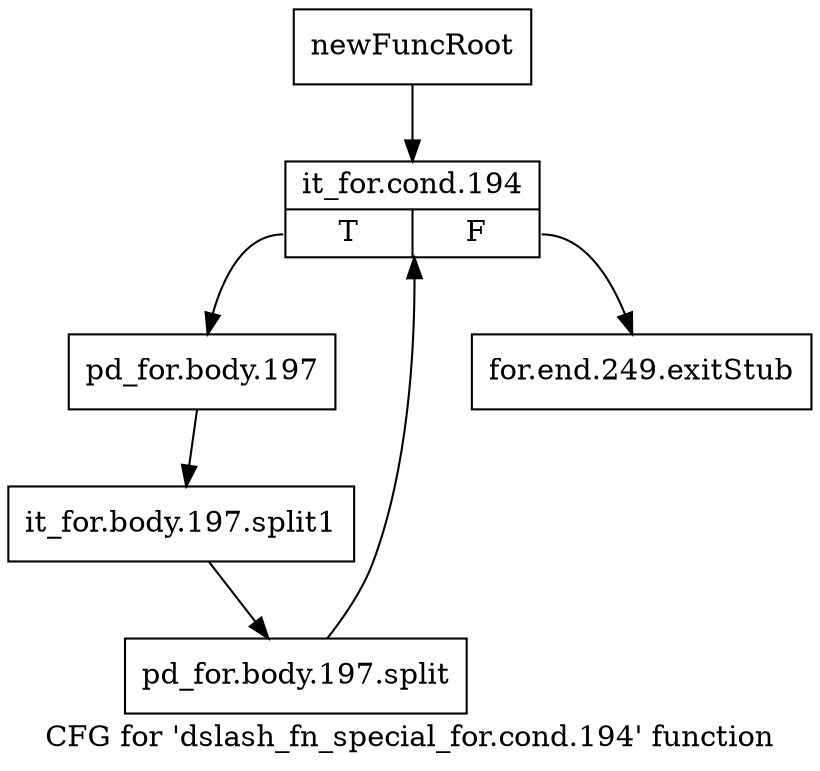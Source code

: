 digraph "CFG for 'dslash_fn_special_for.cond.194' function" {
	label="CFG for 'dslash_fn_special_for.cond.194' function";

	Node0x1ad8020 [shape=record,label="{newFuncRoot}"];
	Node0x1ad8020 -> Node0x1ad80c0;
	Node0x1ad8070 [shape=record,label="{for.end.249.exitStub}"];
	Node0x1ad80c0 [shape=record,label="{it_for.cond.194|{<s0>T|<s1>F}}"];
	Node0x1ad80c0:s0 -> Node0x1ad8110;
	Node0x1ad80c0:s1 -> Node0x1ad8070;
	Node0x1ad8110 [shape=record,label="{pd_for.body.197}"];
	Node0x1ad8110 -> Node0x1caf5f0;
	Node0x1caf5f0 [shape=record,label="{it_for.body.197.split1}"];
	Node0x1caf5f0 -> Node0x1cafec0;
	Node0x1cafec0 [shape=record,label="{pd_for.body.197.split}"];
	Node0x1cafec0 -> Node0x1ad80c0;
}
